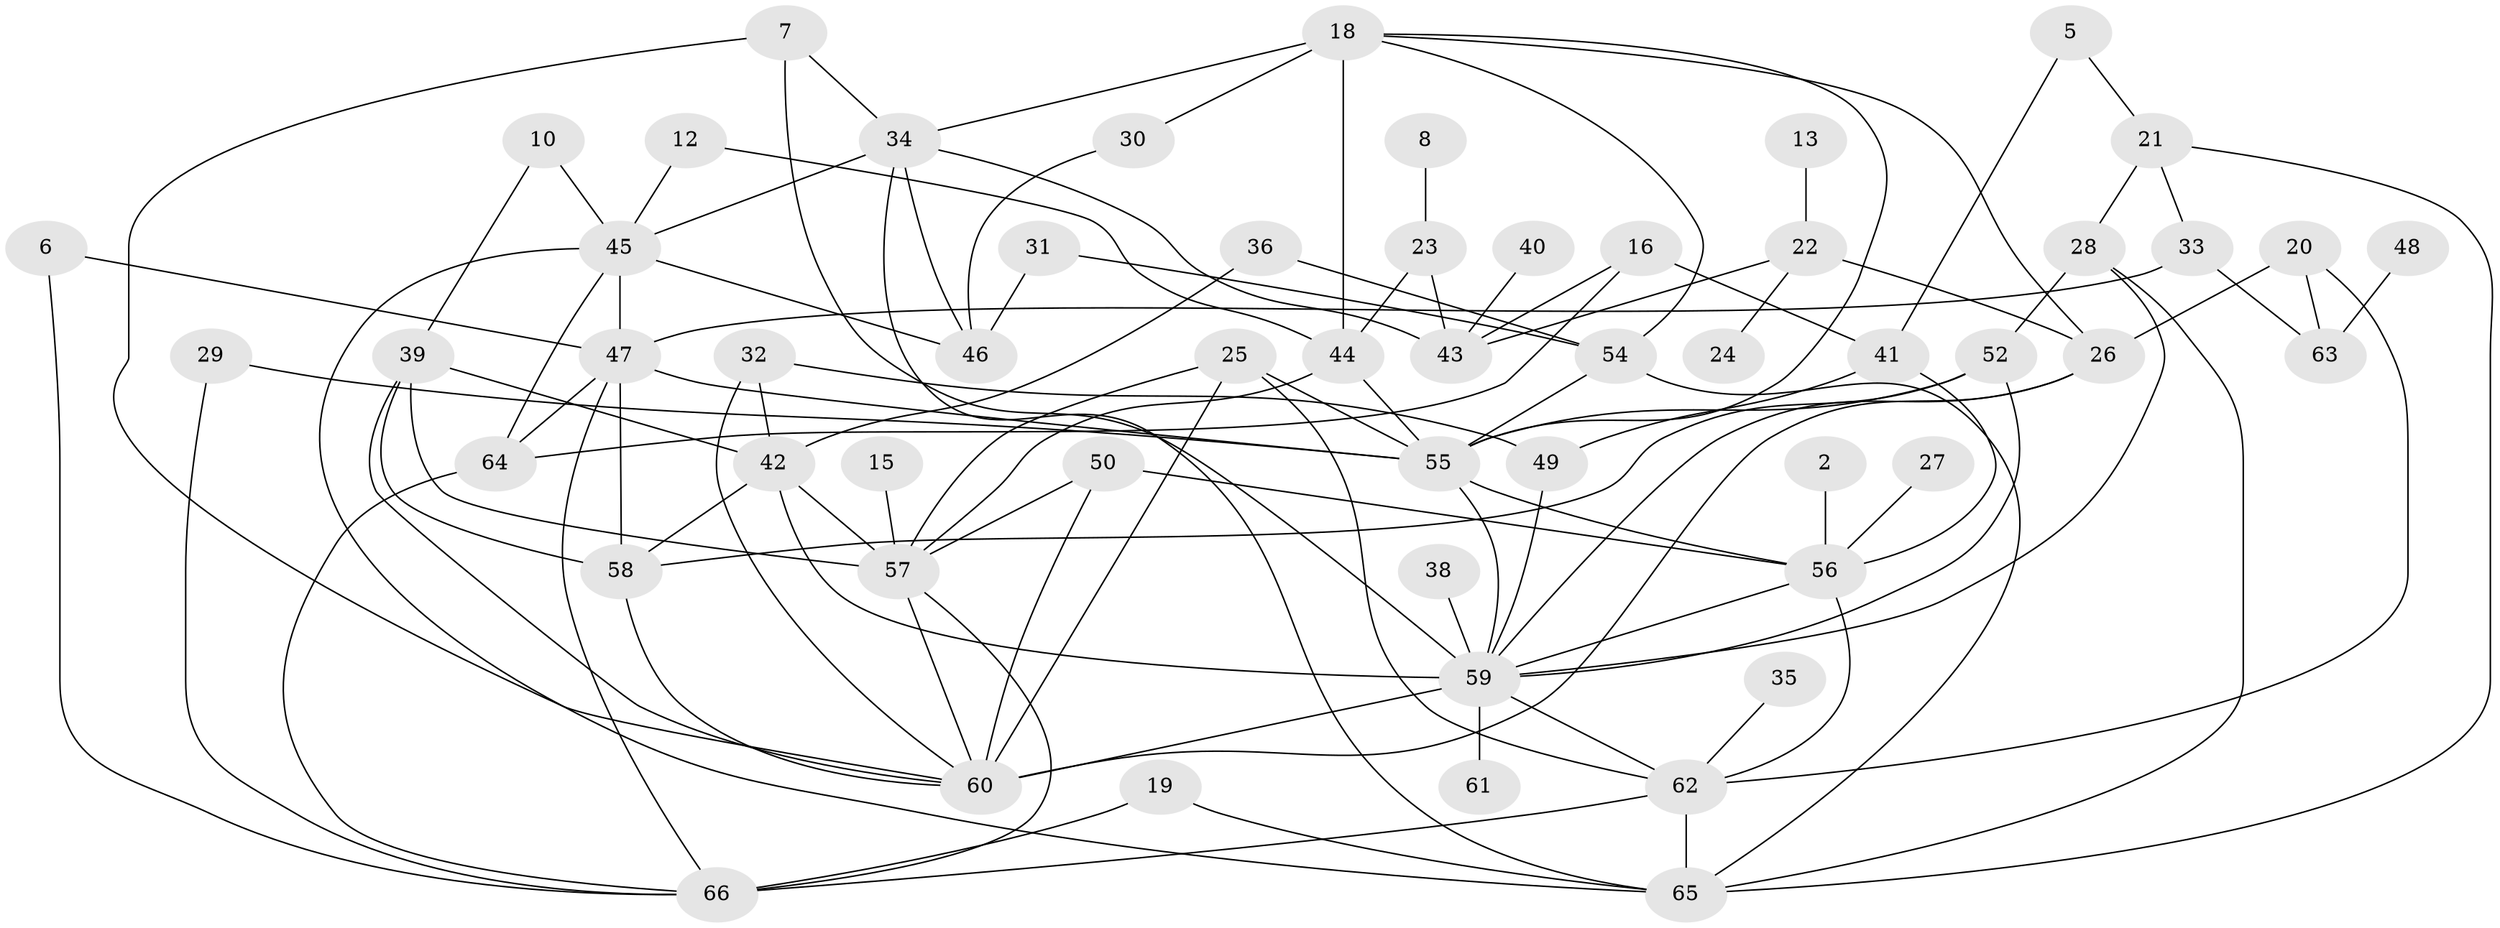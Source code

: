 // original degree distribution, {4: 0.16793893129770993, 3: 0.22137404580152673, 2: 0.2366412213740458, 0: 0.07633587786259542, 1: 0.15267175572519084, 5: 0.08396946564885496, 6: 0.022900763358778626, 7: 0.030534351145038167, 10: 0.007633587786259542}
// Generated by graph-tools (version 1.1) at 2025/49/03/09/25 03:49:04]
// undirected, 56 vertices, 108 edges
graph export_dot {
graph [start="1"]
  node [color=gray90,style=filled];
  2;
  5;
  6;
  7;
  8;
  10;
  12;
  13;
  15;
  16;
  18;
  19;
  20;
  21;
  22;
  23;
  24;
  25;
  26;
  27;
  28;
  29;
  30;
  31;
  32;
  33;
  34;
  35;
  36;
  38;
  39;
  40;
  41;
  42;
  43;
  44;
  45;
  46;
  47;
  48;
  49;
  50;
  52;
  54;
  55;
  56;
  57;
  58;
  59;
  60;
  61;
  62;
  63;
  64;
  65;
  66;
  2 -- 56 [weight=1.0];
  5 -- 21 [weight=1.0];
  5 -- 41 [weight=1.0];
  6 -- 47 [weight=1.0];
  6 -- 66 [weight=1.0];
  7 -- 34 [weight=1.0];
  7 -- 59 [weight=1.0];
  7 -- 60 [weight=1.0];
  8 -- 23 [weight=1.0];
  10 -- 39 [weight=1.0];
  10 -- 45 [weight=1.0];
  12 -- 44 [weight=1.0];
  12 -- 45 [weight=1.0];
  13 -- 22 [weight=1.0];
  15 -- 57 [weight=1.0];
  16 -- 41 [weight=1.0];
  16 -- 43 [weight=1.0];
  16 -- 64 [weight=1.0];
  18 -- 26 [weight=1.0];
  18 -- 30 [weight=1.0];
  18 -- 34 [weight=2.0];
  18 -- 44 [weight=1.0];
  18 -- 54 [weight=1.0];
  18 -- 55 [weight=1.0];
  19 -- 65 [weight=1.0];
  19 -- 66 [weight=2.0];
  20 -- 26 [weight=1.0];
  20 -- 62 [weight=1.0];
  20 -- 63 [weight=1.0];
  21 -- 28 [weight=1.0];
  21 -- 33 [weight=1.0];
  21 -- 65 [weight=1.0];
  22 -- 24 [weight=1.0];
  22 -- 26 [weight=1.0];
  22 -- 43 [weight=1.0];
  23 -- 43 [weight=1.0];
  23 -- 44 [weight=1.0];
  25 -- 55 [weight=1.0];
  25 -- 57 [weight=1.0];
  25 -- 60 [weight=1.0];
  25 -- 62 [weight=1.0];
  26 -- 59 [weight=1.0];
  26 -- 60 [weight=1.0];
  27 -- 56 [weight=1.0];
  28 -- 52 [weight=1.0];
  28 -- 59 [weight=1.0];
  28 -- 65 [weight=1.0];
  29 -- 55 [weight=1.0];
  29 -- 66 [weight=1.0];
  30 -- 46 [weight=1.0];
  31 -- 46 [weight=1.0];
  31 -- 54 [weight=1.0];
  32 -- 42 [weight=2.0];
  32 -- 49 [weight=1.0];
  32 -- 60 [weight=1.0];
  33 -- 47 [weight=1.0];
  33 -- 63 [weight=1.0];
  34 -- 43 [weight=1.0];
  34 -- 45 [weight=1.0];
  34 -- 46 [weight=1.0];
  34 -- 65 [weight=1.0];
  35 -- 62 [weight=1.0];
  36 -- 42 [weight=2.0];
  36 -- 54 [weight=1.0];
  38 -- 59 [weight=1.0];
  39 -- 42 [weight=1.0];
  39 -- 57 [weight=2.0];
  39 -- 58 [weight=1.0];
  39 -- 60 [weight=1.0];
  40 -- 43 [weight=1.0];
  41 -- 49 [weight=2.0];
  41 -- 56 [weight=1.0];
  42 -- 57 [weight=1.0];
  42 -- 58 [weight=1.0];
  42 -- 59 [weight=2.0];
  44 -- 55 [weight=1.0];
  44 -- 57 [weight=1.0];
  45 -- 46 [weight=1.0];
  45 -- 47 [weight=1.0];
  45 -- 64 [weight=1.0];
  45 -- 65 [weight=1.0];
  47 -- 55 [weight=1.0];
  47 -- 58 [weight=1.0];
  47 -- 64 [weight=1.0];
  47 -- 66 [weight=1.0];
  48 -- 63 [weight=1.0];
  49 -- 59 [weight=1.0];
  50 -- 56 [weight=1.0];
  50 -- 57 [weight=1.0];
  50 -- 60 [weight=1.0];
  52 -- 55 [weight=1.0];
  52 -- 58 [weight=1.0];
  52 -- 59 [weight=1.0];
  54 -- 55 [weight=1.0];
  54 -- 65 [weight=1.0];
  55 -- 56 [weight=1.0];
  55 -- 59 [weight=1.0];
  56 -- 59 [weight=1.0];
  56 -- 62 [weight=1.0];
  57 -- 60 [weight=1.0];
  57 -- 66 [weight=1.0];
  58 -- 60 [weight=1.0];
  59 -- 60 [weight=3.0];
  59 -- 61 [weight=1.0];
  59 -- 62 [weight=1.0];
  62 -- 65 [weight=2.0];
  62 -- 66 [weight=1.0];
  64 -- 66 [weight=1.0];
}
